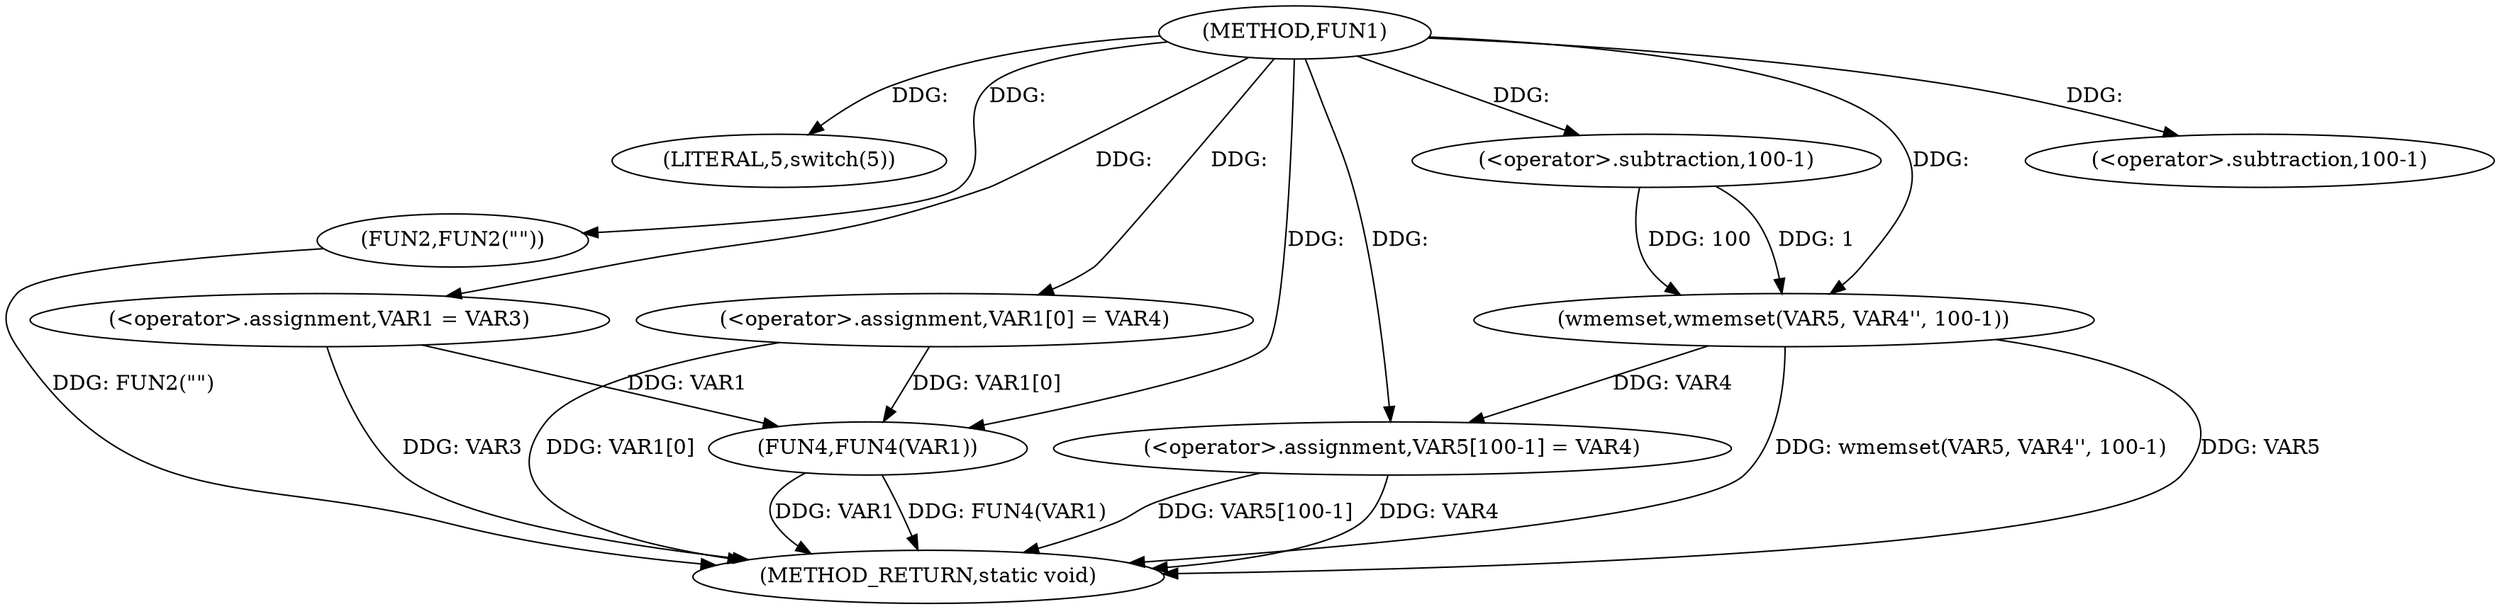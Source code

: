 digraph FUN1 {  
"1000100" [label = "(METHOD,FUN1)" ]
"1000139" [label = "(METHOD_RETURN,static void)" ]
"1000106" [label = "(LITERAL,5,switch(5))" ]
"1000109" [label = "(FUN2,FUN2(\"\"))" ]
"1000113" [label = "(<operator>.assignment,VAR1 = VAR3)" ]
"1000116" [label = "(<operator>.assignment,VAR1[0] = VAR4)" ]
"1000124" [label = "(wmemset,wmemset(VAR5, VAR4'', 100-1))" ]
"1000127" [label = "(<operator>.subtraction,100-1)" ]
"1000130" [label = "(<operator>.assignment,VAR5[100-1] = VAR4)" ]
"1000133" [label = "(<operator>.subtraction,100-1)" ]
"1000137" [label = "(FUN4,FUN4(VAR1))" ]
  "1000116" -> "1000139"  [ label = "DDG: VAR1[0]"] 
  "1000124" -> "1000139"  [ label = "DDG: VAR5"] 
  "1000113" -> "1000139"  [ label = "DDG: VAR3"] 
  "1000130" -> "1000139"  [ label = "DDG: VAR4"] 
  "1000137" -> "1000139"  [ label = "DDG: VAR1"] 
  "1000137" -> "1000139"  [ label = "DDG: FUN4(VAR1)"] 
  "1000109" -> "1000139"  [ label = "DDG: FUN2(\"\")"] 
  "1000130" -> "1000139"  [ label = "DDG: VAR5[100-1]"] 
  "1000124" -> "1000139"  [ label = "DDG: wmemset(VAR5, VAR4'', 100-1)"] 
  "1000100" -> "1000106"  [ label = "DDG: "] 
  "1000100" -> "1000109"  [ label = "DDG: "] 
  "1000100" -> "1000113"  [ label = "DDG: "] 
  "1000100" -> "1000116"  [ label = "DDG: "] 
  "1000100" -> "1000124"  [ label = "DDG: "] 
  "1000127" -> "1000124"  [ label = "DDG: 100"] 
  "1000127" -> "1000124"  [ label = "DDG: 1"] 
  "1000100" -> "1000127"  [ label = "DDG: "] 
  "1000124" -> "1000130"  [ label = "DDG: VAR4"] 
  "1000100" -> "1000130"  [ label = "DDG: "] 
  "1000100" -> "1000133"  [ label = "DDG: "] 
  "1000116" -> "1000137"  [ label = "DDG: VAR1[0]"] 
  "1000113" -> "1000137"  [ label = "DDG: VAR1"] 
  "1000100" -> "1000137"  [ label = "DDG: "] 
}
